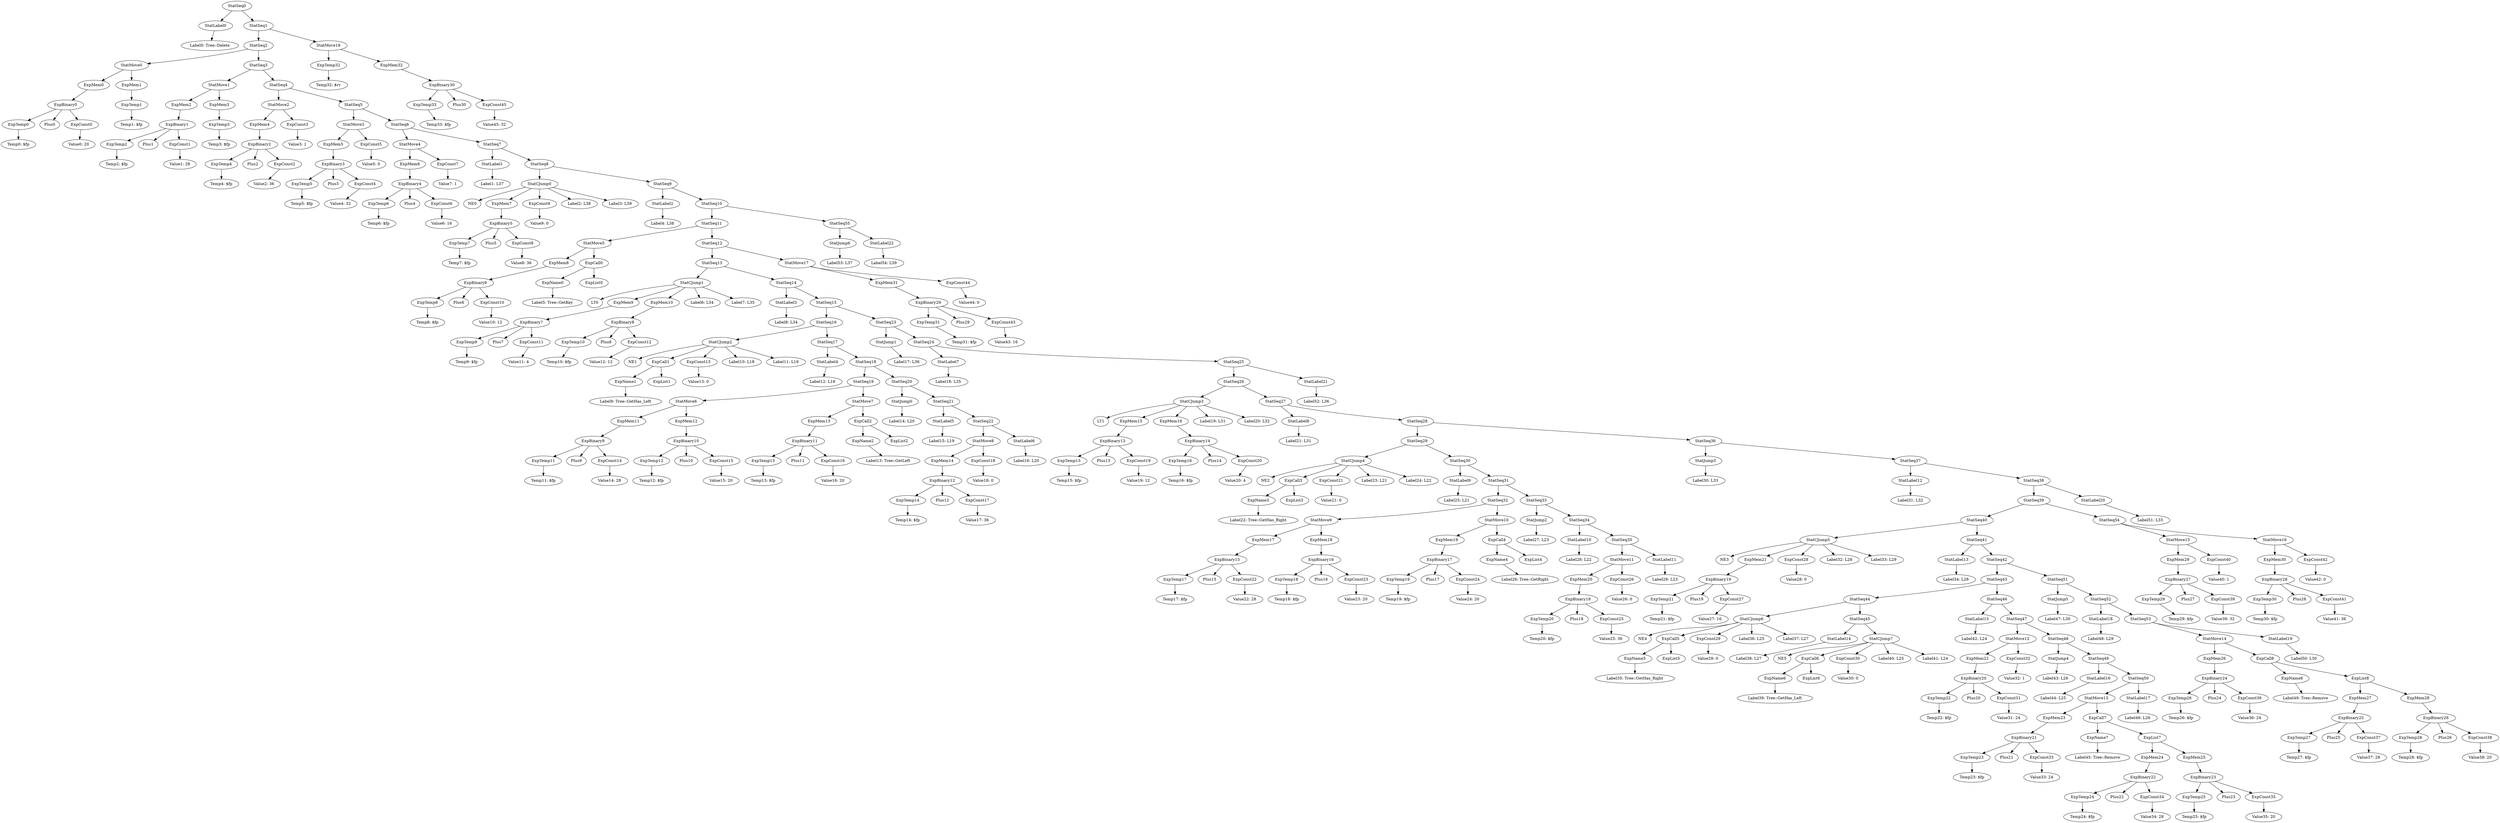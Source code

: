 digraph {
	ordering = out;
	ExpMem32 -> ExpBinary30;
	ExpBinary30 -> ExpTemp33;
	ExpBinary30 -> Plus30;
	ExpBinary30 -> ExpConst45;
	StatMove18 -> ExpTemp32;
	StatMove18 -> ExpMem32;
	ExpTemp32 -> "Temp32: $rv";
	ExpConst44 -> "Value44: 0";
	ExpMem31 -> ExpBinary29;
	ExpConst43 -> "Value43: 16";
	StatLabel21 -> "Label52: L36";
	StatSeq38 -> StatSeq39;
	StatSeq38 -> StatLabel20;
	StatMove17 -> ExpMem31;
	StatMove17 -> ExpConst44;
	ExpConst42 -> "Value42: 0";
	ExpMem30 -> ExpBinary28;
	ExpBinary28 -> ExpTemp30;
	ExpBinary28 -> Plus28;
	ExpBinary28 -> ExpConst41;
	ExpTemp30 -> "Temp30: $fp";
	ExpConst40 -> "Value40: 1";
	StatMove15 -> ExpMem29;
	StatMove15 -> ExpConst40;
	ExpMem29 -> ExpBinary27;
	ExpConst39 -> "Value39: 32";
	ExpTemp29 -> "Temp29: $fp";
	StatSeq39 -> StatSeq40;
	StatSeq39 -> StatSeq54;
	StatLabel19 -> "Label50: L30";
	StatSeq53 -> StatMove14;
	StatSeq53 -> StatLabel19;
	ExpConst38 -> "Value38: 20";
	ExpBinary26 -> ExpTemp28;
	ExpBinary26 -> Plus26;
	ExpBinary26 -> ExpConst38;
	ExpList8 -> ExpMem27;
	ExpList8 -> ExpMem28;
	ExpMem27 -> ExpBinary25;
	ExpConst37 -> "Value37: 28";
	ExpTemp27 -> "Temp27: $fp";
	ExpCall8 -> ExpName8;
	ExpCall8 -> ExpList8;
	StatMove14 -> ExpMem26;
	StatMove14 -> ExpCall8;
	ExpTemp26 -> "Temp26: $fp";
	StatSeq51 -> StatJump5;
	StatSeq51 -> StatSeq52;
	StatSeq50 -> StatMove13;
	StatSeq50 -> StatLabel17;
	ExpMem25 -> ExpBinary23;
	ExpConst35 -> "Value35: 20";
	StatMove16 -> ExpMem30;
	StatMove16 -> ExpConst42;
	ExpBinary23 -> ExpTemp25;
	ExpBinary23 -> Plus23;
	ExpBinary23 -> ExpConst35;
	ExpTemp25 -> "Temp25: $fp";
	ExpList7 -> ExpMem24;
	ExpList7 -> ExpMem25;
	ExpMem24 -> ExpBinary22;
	ExpTemp33 -> "Temp33: $fp";
	ExpBinary22 -> ExpTemp24;
	ExpBinary22 -> Plus22;
	ExpBinary22 -> ExpConst34;
	ExpTemp31 -> "Temp31: $fp";
	ExpTemp24 -> "Temp24: $fp";
	ExpCall7 -> ExpName7;
	ExpCall7 -> ExpList7;
	ExpName7 -> "Label45: Tree::Remove";
	StatMove13 -> ExpMem23;
	StatMove13 -> ExpCall7;
	ExpBinary25 -> ExpTemp27;
	ExpBinary25 -> Plus25;
	ExpBinary25 -> ExpConst37;
	ExpMem23 -> ExpBinary21;
	ExpTemp23 -> "Temp23: $fp";
	StatSeq49 -> StatLabel16;
	StatSeq49 -> StatSeq50;
	ExpMem26 -> ExpBinary24;
	StatLabel16 -> "Label44: L25";
	ExpMem12 -> ExpBinary10;
	ExpBinary10 -> ExpTemp12;
	ExpBinary10 -> Plus10;
	ExpBinary10 -> ExpConst15;
	StatMove11 -> ExpMem20;
	StatMove11 -> ExpConst26;
	StatSeq16 -> StatCJump2;
	StatSeq16 -> StatSeq17;
	StatSeq7 -> StatLabel1;
	StatSeq7 -> StatSeq8;
	ExpConst27 -> "Value27: 16";
	ExpTemp13 -> "Temp13: $fp";
	StatJump0 -> "Label14: L20";
	ExpName1 -> "Label9: Tree::GetHas_Left";
	ExpTemp10 -> "Temp10: $fp";
	ExpCall6 -> ExpName6;
	ExpCall6 -> ExpList6;
	ExpConst30 -> "Value30: 0";
	ExpConst11 -> "Value11: 4";
	ExpBinary24 -> ExpTemp26;
	ExpBinary24 -> Plus24;
	ExpBinary24 -> ExpConst36;
	ExpBinary9 -> ExpTemp11;
	ExpBinary9 -> Plus9;
	ExpBinary9 -> ExpConst14;
	StatSeq48 -> StatJump4;
	StatSeq48 -> StatSeq49;
	ExpCall4 -> ExpName4;
	ExpCall4 -> ExpList4;
	StatJump3 -> "Label30: L33";
	ExpConst34 -> "Value34: 28";
	StatCJump1 -> LT0;
	StatCJump1 -> ExpMem9;
	StatCJump1 -> ExpMem10;
	StatCJump1 -> "Label6: L34";
	StatCJump1 -> "Label7: L35";
	ExpCall3 -> ExpName3;
	ExpCall3 -> ExpList3;
	ExpConst25 -> "Value25: 36";
	ExpName0 -> "Label5: Tree::GetKey";
	StatJump5 -> "Label47: L30";
	StatLabel17 -> "Label46: L26";
	ExpConst8 -> "Value8: 36";
	ExpTemp20 -> "Temp20: $fp";
	ExpBinary6 -> ExpTemp8;
	ExpBinary6 -> Plus6;
	ExpBinary6 -> ExpConst10;
	ExpConst12 -> "Value12: 12";
	ExpTemp8 -> "Temp8: $fp";
	ExpMem15 -> ExpBinary13;
	ExpConst32 -> "Value32: 1";
	StatLabel18 -> "Label48: L29";
	ExpCall0 -> ExpName0;
	ExpCall0 -> ExpList0;
	StatSeq9 -> StatLabel2;
	StatSeq9 -> StatSeq10;
	StatLabel2 -> "Label4: L38";
	StatJump6 -> "Label53: L37";
	StatMove5 -> ExpMem8;
	StatMove5 -> ExpCall0;
	ExpConst14 -> "Value14: 28";
	ExpConst9 -> "Value9: 0";
	ExpBinary11 -> ExpTemp13;
	ExpBinary11 -> Plus11;
	ExpBinary11 -> ExpConst16;
	StatLabel12 -> "Label31: L32";
	ExpBinary0 -> ExpTemp0;
	ExpBinary0 -> Plus0;
	ExpBinary0 -> ExpConst0;
	StatSeq12 -> StatSeq13;
	StatSeq12 -> StatMove17;
	ExpTemp4 -> "Temp4: $fp";
	StatLabel5 -> "Label15: L19";
	StatSeq14 -> StatLabel3;
	StatSeq14 -> StatSeq15;
	StatCJump4 -> NE2;
	StatCJump4 -> ExpCall3;
	StatCJump4 -> ExpConst21;
	StatCJump4 -> "Label23: L21";
	StatCJump4 -> "Label24: L22";
	ExpMem13 -> ExpBinary11;
	StatSeq13 -> StatCJump1;
	StatSeq13 -> StatSeq14;
	ExpBinary27 -> ExpTemp29;
	ExpBinary27 -> Plus27;
	ExpBinary27 -> ExpConst39;
	StatMove1 -> ExpMem2;
	StatMove1 -> ExpMem3;
	StatSeq17 -> StatLabel4;
	StatSeq17 -> StatSeq18;
	StatSeq1 -> StatSeq2;
	StatSeq1 -> StatMove18;
	StatSeq30 -> StatLabel9;
	StatSeq30 -> StatSeq31;
	ExpTemp19 -> "Temp19: $fp";
	StatLabel4 -> "Label12: L18";
	StatSeq23 -> StatJump1;
	StatSeq23 -> StatSeq24;
	ExpConst36 -> "Value36: 24";
	StatSeq5 -> StatMove3;
	StatSeq5 -> StatSeq6;
	StatCJump0 -> NE0;
	StatCJump0 -> ExpMem7;
	StatCJump0 -> ExpConst9;
	StatCJump0 -> "Label2: L38";
	StatCJump0 -> "Label3: L39";
	ExpConst41 -> "Value41: 36";
	ExpConst1 -> "Value1: 28";
	ExpTemp2 -> "Temp2: $fp";
	StatLabel11 -> "Label29: L23";
	ExpBinary14 -> ExpTemp16;
	ExpBinary14 -> Plus14;
	ExpBinary14 -> ExpConst20;
	StatMove0 -> ExpMem0;
	StatMove0 -> ExpMem1;
	ExpTemp12 -> "Temp12: $fp";
	StatJump1 -> "Label17: L36";
	StatLabel1 -> "Label1: L37";
	StatMove7 -> ExpMem13;
	StatMove7 -> ExpCall2;
	ExpTemp7 -> "Temp7: $fp";
	ExpTemp0 -> "Temp0: $fp";
	StatSeq54 -> StatMove15;
	StatSeq54 -> StatMove16;
	ExpConst15 -> "Value15: 20";
	StatSeq3 -> StatMove1;
	StatSeq3 -> StatSeq4;
	ExpConst13 -> "Value13: 0";
	ExpMem7 -> ExpBinary5;
	ExpConst45 -> "Value45: 32";
	ExpBinary3 -> ExpTemp5;
	ExpBinary3 -> Plus3;
	ExpBinary3 -> ExpConst4;
	StatSeq8 -> StatCJump0;
	StatSeq8 -> StatSeq9;
	ExpMem8 -> ExpBinary6;
	StatSeq6 -> StatMove4;
	StatSeq6 -> StatSeq7;
	ExpTemp11 -> "Temp11: $fp";
	StatSeq0 -> StatLabel0;
	StatSeq0 -> StatSeq1;
	ExpConst23 -> "Value23: 20";
	ExpMem21 -> ExpBinary19;
	ExpTemp1 -> "Temp1: $fp";
	ExpBinary4 -> ExpTemp6;
	ExpBinary4 -> Plus4;
	ExpBinary4 -> ExpConst6;
	StatSeq55 -> StatJump6;
	StatSeq55 -> StatLabel22;
	ExpTemp5 -> "Temp5: $fp";
	ExpBinary17 -> ExpTemp19;
	ExpBinary17 -> Plus17;
	ExpBinary17 -> ExpConst24;
	ExpMem16 -> ExpBinary14;
	ExpBinary2 -> ExpTemp4;
	ExpBinary2 -> Plus2;
	ExpBinary2 -> ExpConst2;
	ExpName2 -> "Label13: Tree::GetLeft";
	StatSeq52 -> StatLabel18;
	StatSeq52 -> StatSeq53;
	ExpMem3 -> ExpTemp3;
	ExpBinary1 -> ExpTemp2;
	ExpBinary1 -> Plus1;
	ExpBinary1 -> ExpConst1;
	ExpConst10 -> "Value10: 12";
	StatSeq4 -> StatMove2;
	StatSeq4 -> StatSeq5;
	ExpMem0 -> ExpBinary0;
	ExpMem1 -> ExpTemp1;
	ExpConst31 -> "Value31: 24";
	ExpMem9 -> ExpBinary7;
	ExpConst6 -> "Value6: 16";
	ExpMem28 -> ExpBinary26;
	ExpName8 -> "Label49: Tree::Remove";
	StatMove2 -> ExpMem4;
	StatMove2 -> ExpConst3;
	ExpBinary13 -> ExpTemp15;
	ExpBinary13 -> Plus13;
	ExpBinary13 -> ExpConst19;
	ExpTemp17 -> "Temp17: $fp";
	ExpConst3 -> "Value3: 1";
	ExpCall2 -> ExpName2;
	ExpCall2 -> ExpList2;
	ExpConst2 -> "Value2: 36";
	StatSeq25 -> StatSeq26;
	StatSeq25 -> StatLabel21;
	StatMove3 -> ExpMem5;
	StatMove3 -> ExpConst5;
	StatLabel0 -> "Label0: Tree::Delete";
	ExpConst24 -> "Value24: 20";
	ExpBinary8 -> ExpTemp10;
	ExpBinary8 -> Plus8;
	ExpBinary8 -> ExpConst12;
	ExpConst5 -> "Value5: 0";
	StatSeq26 -> StatCJump3;
	StatSeq26 -> StatSeq27;
	ExpConst0 -> "Value0: 20";
	StatCJump2 -> NE1;
	StatCJump2 -> ExpCall1;
	StatCJump2 -> ExpConst13;
	StatCJump2 -> "Label10: L18";
	StatCJump2 -> "Label11: L19";
	ExpTemp16 -> "Temp16: $fp";
	ExpConst16 -> "Value16: 20";
	ExpMem6 -> ExpBinary4;
	StatSeq42 -> StatSeq43;
	StatSeq42 -> StatSeq51;
	ExpMem2 -> ExpBinary1;
	StatSeq11 -> StatMove5;
	StatSeq11 -> StatSeq12;
	ExpBinary15 -> ExpTemp17;
	ExpBinary15 -> Plus15;
	ExpBinary15 -> ExpConst22;
	StatSeq20 -> StatJump0;
	StatSeq20 -> StatSeq21;
	ExpBinary7 -> ExpTemp9;
	ExpBinary7 -> Plus7;
	ExpBinary7 -> ExpConst11;
	ExpBinary5 -> ExpTemp7;
	ExpBinary5 -> Plus5;
	ExpBinary5 -> ExpConst8;
	ExpConst4 -> "Value4: 32";
	StatSeq21 -> StatLabel5;
	StatSeq21 -> StatSeq22;
	StatLabel6 -> "Label16: L20";
	ExpTemp14 -> "Temp14: $fp";
	ExpConst19 -> "Value19: 12";
	StatSeq45 -> StatLabel14;
	StatSeq45 -> StatCJump7;
	StatMove12 -> ExpMem22;
	StatMove12 -> ExpConst32;
	StatMove6 -> ExpMem11;
	StatMove6 -> ExpMem12;
	ExpBinary12 -> ExpTemp14;
	ExpBinary12 -> Plus12;
	ExpBinary12 -> ExpConst17;
	ExpConst26 -> "Value26: 0";
	ExpConst18 -> "Value18: 0";
	ExpName5 -> "Label35: Tree::GetHas_Right";
	ExpConst17 -> "Value17: 36";
	StatSeq31 -> StatSeq32;
	StatSeq31 -> StatSeq33;
	ExpMem14 -> ExpBinary12;
	StatLabel7 -> "Label18: L35";
	StatSeq19 -> StatMove6;
	StatSeq19 -> StatMove7;
	StatSeq22 -> StatMove8;
	StatSeq22 -> StatLabel6;
	StatSeq33 -> StatJump2;
	StatSeq33 -> StatSeq34;
	StatSeq15 -> StatSeq16;
	StatSeq15 -> StatSeq23;
	ExpBinary21 -> ExpTemp23;
	ExpBinary21 -> Plus21;
	ExpBinary21 -> ExpConst33;
	StatCJump3 -> LT1;
	StatCJump3 -> ExpMem15;
	StatCJump3 -> ExpMem16;
	StatCJump3 -> "Label19: L31";
	StatCJump3 -> "Label20: L32";
	ExpTemp15 -> "Temp15: $fp";
	ExpTemp9 -> "Temp9: $fp";
	StatSeq27 -> StatLabel8;
	StatSeq27 -> StatSeq28;
	ExpName3 -> "Label22: Tree::GetHas_Right";
	ExpConst33 -> "Value33: 24";
	ExpConst21 -> "Value21: 0";
	ExpConst20 -> "Value20: 4";
	StatSeq29 -> StatCJump4;
	StatSeq29 -> StatSeq30;
	ExpBinary29 -> ExpTemp31;
	ExpBinary29 -> Plus29;
	ExpBinary29 -> ExpConst43;
	StatLabel9 -> "Label25: L21";
	ExpConst22 -> "Value22: 28";
	StatSeq34 -> StatLabel10;
	StatSeq34 -> StatSeq35;
	ExpMem17 -> ExpBinary15;
	StatMove4 -> ExpMem6;
	StatMove4 -> ExpConst7;
	StatMove9 -> ExpMem17;
	StatMove9 -> ExpMem18;
	ExpBinary16 -> ExpTemp18;
	ExpBinary16 -> Plus16;
	ExpBinary16 -> ExpConst23;
	ExpTemp18 -> "Temp18: $fp";
	ExpConst28 -> "Value28: 0";
	ExpMem18 -> ExpBinary16;
	ExpTemp22 -> "Temp22: $fp";
	ExpMem4 -> ExpBinary2;
	StatMove10 -> ExpMem19;
	StatMove10 -> ExpCall4;
	ExpName4 -> "Label26: Tree::GetRight";
	StatCJump7 -> NE5;
	StatCJump7 -> ExpCall6;
	StatCJump7 -> ExpConst30;
	StatCJump7 -> "Label40: L25";
	StatCJump7 -> "Label41: L24";
	StatJump2 -> "Label27: L23";
	StatLabel10 -> "Label28: L22";
	StatSeq37 -> StatLabel12;
	StatSeq37 -> StatSeq38;
	ExpTemp3 -> "Temp3: $fp";
	ExpTemp6 -> "Temp6: $fp";
	StatLabel8 -> "Label21: L31";
	ExpBinary18 -> ExpTemp20;
	ExpBinary18 -> Plus18;
	ExpBinary18 -> ExpConst25;
	ExpMem11 -> ExpBinary9;
	StatSeq36 -> StatJump3;
	StatSeq36 -> StatSeq37;
	ExpMem20 -> ExpBinary18;
	StatSeq35 -> StatMove11;
	StatSeq35 -> StatLabel11;
	StatSeq28 -> StatSeq29;
	StatSeq28 -> StatSeq36;
	StatLabel20 -> "Label51: L33";
	ExpCall1 -> ExpName1;
	ExpCall1 -> ExpList1;
	ExpMem19 -> ExpBinary17;
	StatCJump5 -> NE3;
	StatCJump5 -> ExpMem21;
	StatCJump5 -> ExpConst28;
	StatCJump5 -> "Label32: L28";
	StatCJump5 -> "Label33: L29";
	ExpConst7 -> "Value7: 1";
	ExpTemp21 -> "Temp21: $fp";
	StatLabel22 -> "Label54: L39";
	ExpBinary19 -> ExpTemp21;
	ExpBinary19 -> Plus19;
	ExpBinary19 -> ExpConst27;
	StatSeq40 -> StatCJump5;
	StatSeq40 -> StatSeq41;
	StatSeq2 -> StatMove0;
	StatSeq2 -> StatSeq3;
	StatLabel13 -> "Label34: L28";
	StatSeq18 -> StatSeq19;
	StatSeq18 -> StatSeq20;
	StatLabel3 -> "Label8: L34";
	StatSeq41 -> StatLabel13;
	StatSeq41 -> StatSeq42;
	StatCJump6 -> NE4;
	StatCJump6 -> ExpCall5;
	StatCJump6 -> ExpConst29;
	StatCJump6 -> "Label36: L25";
	StatCJump6 -> "Label37: L27";
	ExpCall5 -> ExpName5;
	ExpCall5 -> ExpList5;
	ExpConst29 -> "Value29: 0";
	StatSeq10 -> StatSeq11;
	StatSeq10 -> StatSeq55;
	StatLabel14 -> "Label38: L27";
	ExpName6 -> "Label39: Tree::GetHas_Left";
	StatSeq43 -> StatSeq44;
	StatSeq43 -> StatSeq46;
	StatLabel15 -> "Label42: L24";
	StatSeq24 -> StatLabel7;
	StatSeq24 -> StatSeq25;
	StatSeq46 -> StatLabel15;
	StatSeq46 -> StatSeq47;
	ExpTemp28 -> "Temp28: $fp";
	StatMove8 -> ExpMem14;
	StatMove8 -> ExpConst18;
	StatSeq32 -> StatMove9;
	StatSeq32 -> StatMove10;
	ExpBinary20 -> ExpTemp22;
	ExpBinary20 -> Plus20;
	ExpBinary20 -> ExpConst31;
	ExpMem5 -> ExpBinary3;
	StatSeq44 -> StatCJump6;
	StatSeq44 -> StatSeq45;
	ExpMem22 -> ExpBinary20;
	StatSeq47 -> StatMove12;
	StatSeq47 -> StatSeq48;
	ExpMem10 -> ExpBinary8;
	StatJump4 -> "Label43: L26";
}

